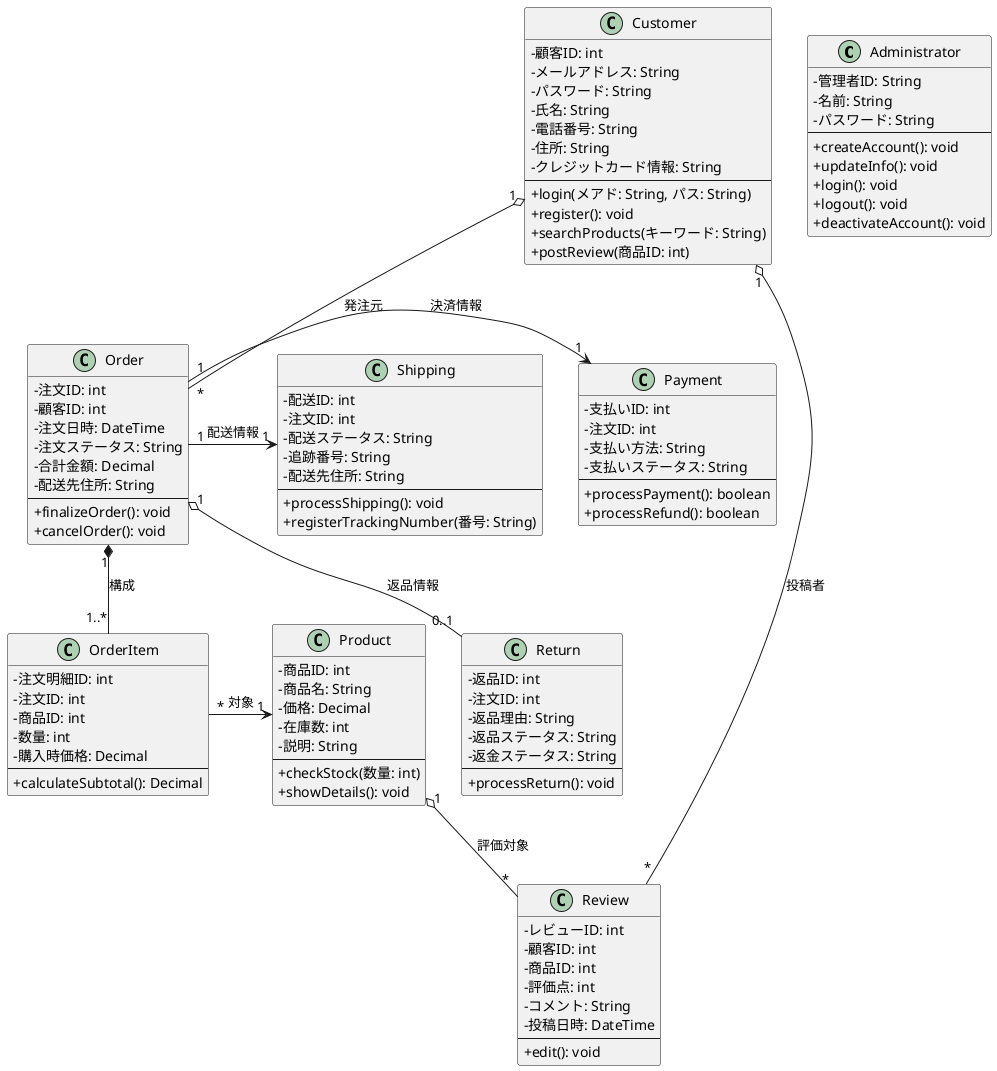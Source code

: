 @startuml .
skinparam handwritten false
skinparam classAttributeIconSize 0
skinparam defaultFontName "メイリオ"

class Administrator {
    - 管理者ID: String
    - 名前: String
    - パスワード: String
    --
    + createAccount(): void
    + updateInfo(): void
    + login(): void
    + logout(): void
    + deactivateAccount(): void
}

class Customer {
    - 顧客ID: int
    - メールアドレス: String
    - パスワード: String
    - 氏名: String
    - 電話番号: String
    - 住所: String
    - クレジットカード情報: String
    --
    + login(メアド: String, パス: String)
    + register(): void
    + searchProducts(キーワード: String)
    + postReview(商品ID: int)
}

class Product {
    - 商品ID: int
    - 商品名: String
    - 価格: Decimal
    - 在庫数: int
    - 説明: String
    --
    + checkStock(数量: int)
    + showDetails(): void
}

class Order {
    - 注文ID: int
    - 顧客ID: int
    - 注文日時: DateTime
    - 注文ステータス: String
    - 合計金額: Decimal
    - 配送先住所: String
    --
    + finalizeOrder(): void
    + cancelOrder(): void
}

class OrderItem {
    - 注文明細ID: int
    - 注文ID: int
    - 商品ID: int
    - 数量: int
    - 購入時価格: Decimal
    --
    + calculateSubtotal(): Decimal
}

class Review {
    - レビューID: int
    - 顧客ID: int
    - 商品ID: int
    - 評価点: int
    - コメント: String
    - 投稿日時: DateTime
    --
    + edit(): void
}

class Payment {
    - 支払いID: int
    - 注文ID: int
    - 支払い方法: String
    - 支払いステータス: String
    --
    + processPayment(): boolean
    + processRefund(): boolean
}

class Shipping {
    - 配送ID: int
    - 注文ID: int
    - 配送ステータス: String
    - 追跡番号: String
    - 配送先住所: String
    --
    + processShipping(): void
    + registerTrackingNumber(番号: String)
}

class Return {
    - 返品ID: int
    - 注文ID: int
    - 返品理由: String
    - 返品ステータス: String
    - 返金ステータス: String
    --
    + processReturn(): void
}

' ====================================================================
' 関連定義
' ====================================================================

' 顧客 - 注文 (1対多)
Customer "1" o-- "*" Order : 発注元

' 注文 - 注文明細 (1対多/コンポジション)
Order "1" *-- "1..*" OrderItem : 構成

' 注文明細 -> 商品 (多対1/一方向)
OrderItem "*" -> "1" Product : 対象

' 顧客 - レビュー (1対多)
Customer "1" o-- "*" Review : 投稿者

' 商品 - レビュー (1対多)
Product "1" o-- "*" Review : 評価対象

' 注文 -> 支払い (1対1/一方向)
Order "1" -> "1" Payment : 決済情報

' 注文 -> 配送 (1対1/一方向)
Order "1" -> "1" Shipping : 配送情報

' 注文 - 返品 (1対0..1)
Order "1" o-- "0..1" Return : 返品情報

@enduml